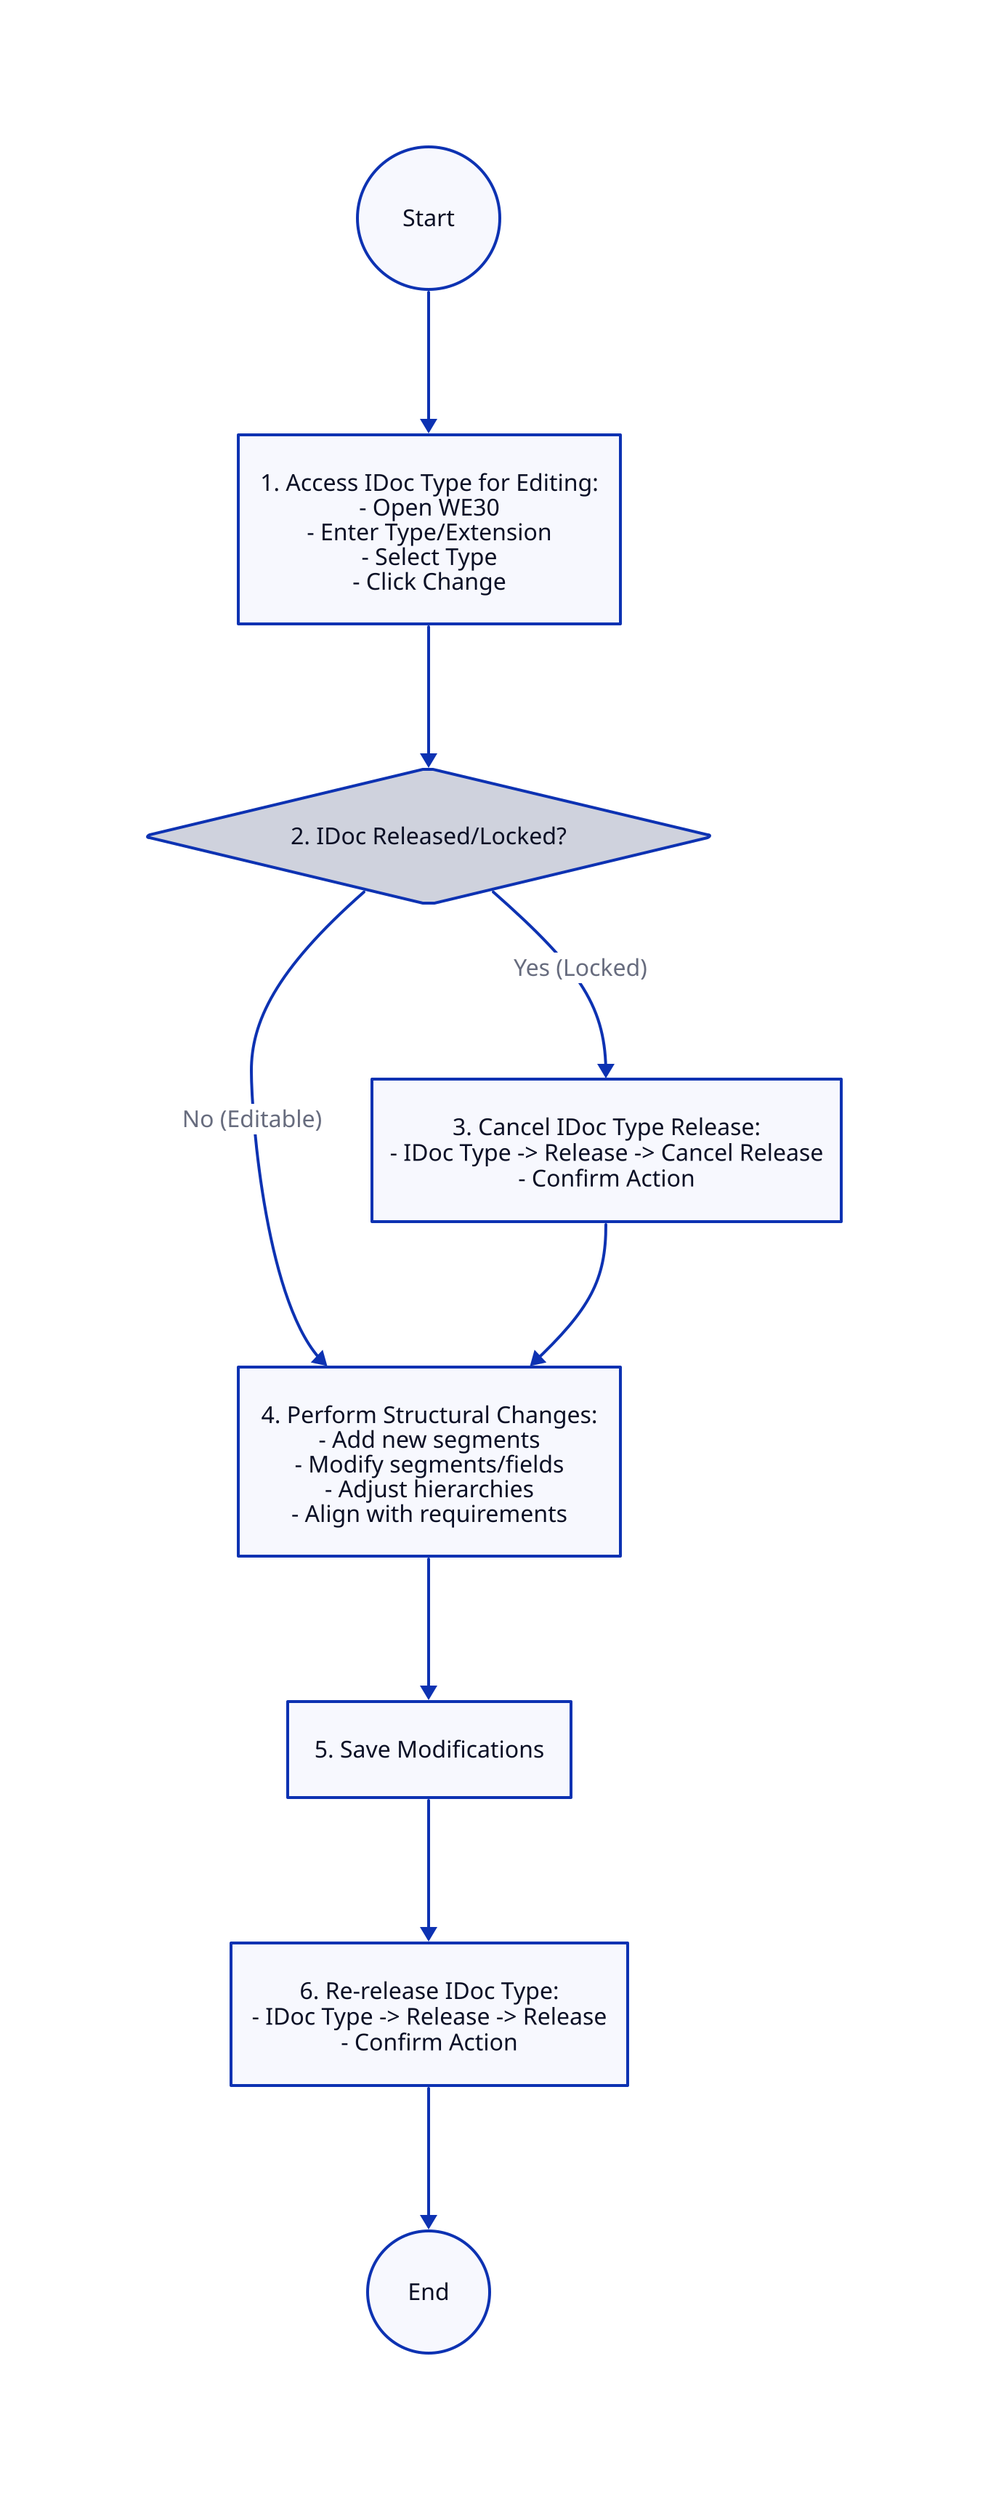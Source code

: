 direction: down

start_node: Start {
  shape: circle
  label: Start
}

step1: AccessIDoc {
  label: "1. Access IDoc Type for Editing:\n- Open WE30\n- Enter Type/Extension\n- Select Type\n- Click Change"
  shape: rectangle
}

step2_decision: IsReleased {
  label: "2. IDoc Released/Locked?"
  shape: diamond
}

step3: CancelRelease {
  label: "3. Cancel IDoc Type Release:\n- IDoc Type -> Release -> Cancel Release\n- Confirm Action"
  shape: rectangle
}

step4: PerformChanges {
  label: "4. Perform Structural Changes:\n- Add new segments\n- Modify segments/fields\n- Adjust hierarchies\n- Align with requirements"
  shape: rectangle
}

step5: SaveMods {
  label: "5. Save Modifications"
  shape: rectangle
}

step6: ReRelease {
  label: "6. Re-release IDoc Type:\n- IDoc Type -> Release -> Release\n- Confirm Action"
  shape: rectangle
}

end_node: End {
  shape: circle
  label: End
}

start_node -> step1
step1 -> step2_decision

step2_decision -> step3: Yes (Locked)
step2_decision -> step4: No (Editable)

step3 -> step4

step4 -> step5
step5 -> step6
step6 -> end_node
